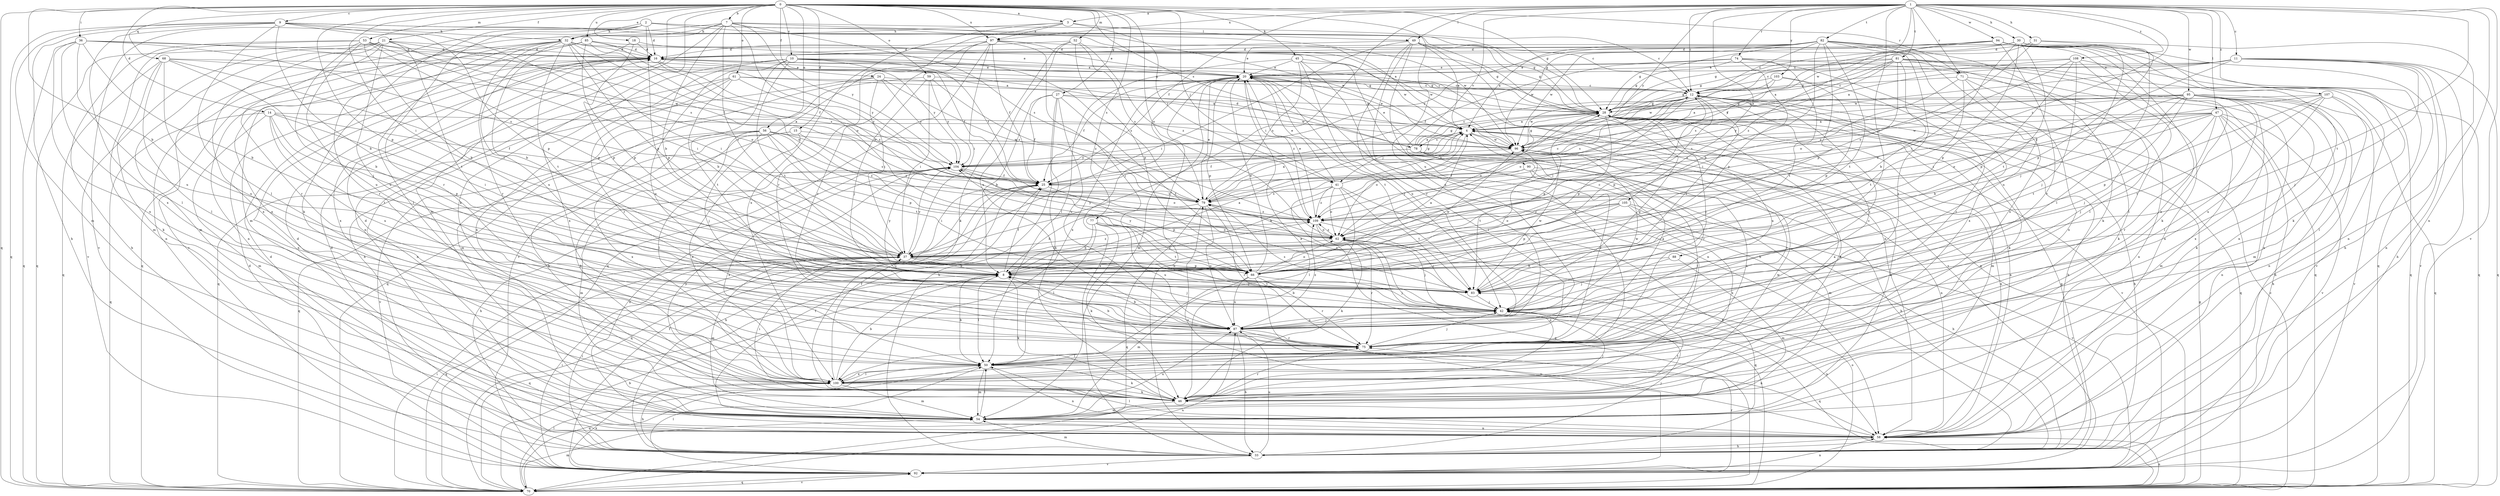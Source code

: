 strict digraph  {
0;
1;
2;
3;
4;
7;
8;
9;
10;
11;
12;
14;
15;
16;
18;
20;
21;
24;
25;
27;
28;
30;
31;
32;
33;
36;
37;
41;
42;
45;
46;
47;
49;
50;
52;
53;
54;
56;
58;
59;
61;
62;
66;
68;
70;
71;
74;
75;
77;
78;
79;
81;
82;
83;
85;
87;
88;
90;
92;
94;
95;
96;
97;
100;
103;
104;
105;
107;
108;
109;
0 -> 3  [label=a];
0 -> 7  [label=b];
0 -> 8  [label=b];
0 -> 9  [label=c];
0 -> 10  [label=c];
0 -> 14  [label=d];
0 -> 15  [label=d];
0 -> 18  [label=e];
0 -> 21  [label=f];
0 -> 24  [label=f];
0 -> 27  [label=g];
0 -> 28  [label=g];
0 -> 36  [label=i];
0 -> 37  [label=i];
0 -> 41  [label=j];
0 -> 45  [label=k];
0 -> 46  [label=k];
0 -> 52  [label=m];
0 -> 53  [label=m];
0 -> 54  [label=m];
0 -> 56  [label=n];
0 -> 59  [label=o];
0 -> 61  [label=o];
0 -> 62  [label=o];
0 -> 66  [label=p];
0 -> 68  [label=q];
0 -> 70  [label=q];
0 -> 71  [label=r];
0 -> 77  [label=s];
0 -> 78  [label=s];
0 -> 85  [label=u];
0 -> 87  [label=u];
0 -> 97  [label=x];
1 -> 3  [label=a];
1 -> 11  [label=c];
1 -> 12  [label=c];
1 -> 25  [label=f];
1 -> 30  [label=h];
1 -> 31  [label=h];
1 -> 37  [label=i];
1 -> 47  [label=l];
1 -> 49  [label=l];
1 -> 58  [label=n];
1 -> 71  [label=r];
1 -> 74  [label=r];
1 -> 81  [label=t];
1 -> 82  [label=t];
1 -> 83  [label=t];
1 -> 88  [label=v];
1 -> 90  [label=v];
1 -> 92  [label=v];
1 -> 94  [label=w];
1 -> 95  [label=w];
1 -> 96  [label=w];
1 -> 97  [label=x];
1 -> 103  [label=y];
1 -> 104  [label=y];
1 -> 105  [label=z];
1 -> 107  [label=z];
1 -> 108  [label=z];
1 -> 109  [label=z];
2 -> 4  [label=a];
2 -> 12  [label=c];
2 -> 16  [label=d];
2 -> 32  [label=h];
2 -> 46  [label=k];
2 -> 66  [label=p];
2 -> 75  [label=r];
2 -> 92  [label=v];
2 -> 96  [label=w];
3 -> 32  [label=h];
3 -> 41  [label=j];
3 -> 49  [label=l];
3 -> 75  [label=r];
3 -> 97  [label=x];
3 -> 100  [label=x];
4 -> 20  [label=e];
4 -> 41  [label=j];
4 -> 58  [label=n];
4 -> 62  [label=o];
4 -> 75  [label=r];
4 -> 78  [label=s];
4 -> 96  [label=w];
7 -> 8  [label=b];
7 -> 12  [label=c];
7 -> 28  [label=g];
7 -> 32  [label=h];
7 -> 37  [label=i];
7 -> 54  [label=m];
7 -> 58  [label=n];
7 -> 62  [label=o];
7 -> 79  [label=s];
7 -> 92  [label=v];
7 -> 104  [label=y];
8 -> 4  [label=a];
8 -> 12  [label=c];
8 -> 25  [label=f];
8 -> 28  [label=g];
8 -> 37  [label=i];
8 -> 42  [label=j];
8 -> 46  [label=k];
8 -> 50  [label=l];
8 -> 70  [label=q];
8 -> 83  [label=t];
8 -> 104  [label=y];
8 -> 109  [label=z];
9 -> 8  [label=b];
9 -> 28  [label=g];
9 -> 32  [label=h];
9 -> 33  [label=h];
9 -> 50  [label=l];
9 -> 54  [label=m];
9 -> 66  [label=p];
9 -> 70  [label=q];
9 -> 79  [label=s];
9 -> 96  [label=w];
9 -> 100  [label=x];
10 -> 8  [label=b];
10 -> 20  [label=e];
10 -> 25  [label=f];
10 -> 28  [label=g];
10 -> 33  [label=h];
10 -> 79  [label=s];
10 -> 83  [label=t];
10 -> 87  [label=u];
10 -> 100  [label=x];
10 -> 104  [label=y];
11 -> 4  [label=a];
11 -> 12  [label=c];
11 -> 20  [label=e];
11 -> 33  [label=h];
11 -> 42  [label=j];
11 -> 58  [label=n];
11 -> 70  [label=q];
11 -> 92  [label=v];
11 -> 96  [label=w];
11 -> 109  [label=z];
12 -> 28  [label=g];
12 -> 33  [label=h];
12 -> 37  [label=i];
12 -> 46  [label=k];
12 -> 62  [label=o];
12 -> 66  [label=p];
12 -> 70  [label=q];
12 -> 79  [label=s];
12 -> 83  [label=t];
12 -> 87  [label=u];
12 -> 96  [label=w];
14 -> 4  [label=a];
14 -> 25  [label=f];
14 -> 37  [label=i];
14 -> 54  [label=m];
14 -> 66  [label=p];
14 -> 70  [label=q];
14 -> 83  [label=t];
14 -> 87  [label=u];
15 -> 46  [label=k];
15 -> 70  [label=q];
15 -> 96  [label=w];
15 -> 100  [label=x];
15 -> 109  [label=z];
16 -> 20  [label=e];
16 -> 25  [label=f];
16 -> 28  [label=g];
16 -> 58  [label=n];
16 -> 100  [label=x];
16 -> 104  [label=y];
16 -> 109  [label=z];
18 -> 8  [label=b];
18 -> 16  [label=d];
18 -> 20  [label=e];
18 -> 66  [label=p];
20 -> 12  [label=c];
20 -> 25  [label=f];
20 -> 33  [label=h];
20 -> 42  [label=j];
20 -> 54  [label=m];
20 -> 58  [label=n];
20 -> 66  [label=p];
20 -> 83  [label=t];
20 -> 100  [label=x];
20 -> 109  [label=z];
21 -> 16  [label=d];
21 -> 25  [label=f];
21 -> 54  [label=m];
21 -> 62  [label=o];
21 -> 70  [label=q];
21 -> 75  [label=r];
21 -> 83  [label=t];
21 -> 87  [label=u];
21 -> 92  [label=v];
21 -> 100  [label=x];
24 -> 12  [label=c];
24 -> 37  [label=i];
24 -> 54  [label=m];
24 -> 70  [label=q];
24 -> 79  [label=s];
24 -> 104  [label=y];
25 -> 28  [label=g];
25 -> 33  [label=h];
25 -> 37  [label=i];
25 -> 66  [label=p];
25 -> 70  [label=q];
25 -> 79  [label=s];
27 -> 8  [label=b];
27 -> 25  [label=f];
27 -> 28  [label=g];
27 -> 33  [label=h];
27 -> 46  [label=k];
27 -> 83  [label=t];
27 -> 87  [label=u];
27 -> 96  [label=w];
28 -> 4  [label=a];
28 -> 33  [label=h];
28 -> 42  [label=j];
28 -> 46  [label=k];
28 -> 54  [label=m];
28 -> 58  [label=n];
28 -> 62  [label=o];
28 -> 66  [label=p];
28 -> 87  [label=u];
28 -> 92  [label=v];
30 -> 16  [label=d];
30 -> 28  [label=g];
30 -> 37  [label=i];
30 -> 42  [label=j];
30 -> 46  [label=k];
30 -> 50  [label=l];
30 -> 66  [label=p];
30 -> 83  [label=t];
31 -> 12  [label=c];
31 -> 16  [label=d];
31 -> 58  [label=n];
31 -> 62  [label=o];
31 -> 66  [label=p];
32 -> 16  [label=d];
32 -> 37  [label=i];
32 -> 50  [label=l];
32 -> 58  [label=n];
32 -> 62  [label=o];
32 -> 66  [label=p];
32 -> 70  [label=q];
32 -> 75  [label=r];
32 -> 83  [label=t];
32 -> 87  [label=u];
32 -> 96  [label=w];
32 -> 100  [label=x];
33 -> 16  [label=d];
33 -> 20  [label=e];
33 -> 28  [label=g];
33 -> 37  [label=i];
33 -> 42  [label=j];
33 -> 54  [label=m];
33 -> 87  [label=u];
33 -> 92  [label=v];
36 -> 4  [label=a];
36 -> 8  [label=b];
36 -> 16  [label=d];
36 -> 50  [label=l];
36 -> 70  [label=q];
36 -> 79  [label=s];
36 -> 87  [label=u];
36 -> 100  [label=x];
37 -> 8  [label=b];
37 -> 42  [label=j];
37 -> 54  [label=m];
37 -> 66  [label=p];
37 -> 70  [label=q];
37 -> 104  [label=y];
37 -> 109  [label=z];
41 -> 4  [label=a];
41 -> 20  [label=e];
41 -> 33  [label=h];
41 -> 50  [label=l];
41 -> 62  [label=o];
41 -> 70  [label=q];
41 -> 79  [label=s];
41 -> 83  [label=t];
41 -> 109  [label=z];
42 -> 8  [label=b];
42 -> 28  [label=g];
42 -> 58  [label=n];
42 -> 70  [label=q];
42 -> 79  [label=s];
42 -> 87  [label=u];
45 -> 20  [label=e];
45 -> 33  [label=h];
45 -> 46  [label=k];
45 -> 50  [label=l];
45 -> 79  [label=s];
45 -> 87  [label=u];
45 -> 92  [label=v];
46 -> 20  [label=e];
46 -> 37  [label=i];
46 -> 42  [label=j];
46 -> 54  [label=m];
46 -> 62  [label=o];
46 -> 75  [label=r];
46 -> 96  [label=w];
46 -> 104  [label=y];
47 -> 4  [label=a];
47 -> 8  [label=b];
47 -> 33  [label=h];
47 -> 42  [label=j];
47 -> 54  [label=m];
47 -> 58  [label=n];
47 -> 75  [label=r];
47 -> 79  [label=s];
47 -> 92  [label=v];
47 -> 96  [label=w];
47 -> 109  [label=z];
49 -> 4  [label=a];
49 -> 16  [label=d];
49 -> 28  [label=g];
49 -> 37  [label=i];
49 -> 58  [label=n];
49 -> 70  [label=q];
49 -> 75  [label=r];
49 -> 87  [label=u];
49 -> 100  [label=x];
50 -> 8  [label=b];
50 -> 46  [label=k];
50 -> 54  [label=m];
50 -> 58  [label=n];
50 -> 70  [label=q];
50 -> 100  [label=x];
52 -> 16  [label=d];
52 -> 46  [label=k];
52 -> 66  [label=p];
52 -> 79  [label=s];
52 -> 87  [label=u];
52 -> 109  [label=z];
53 -> 8  [label=b];
53 -> 16  [label=d];
53 -> 28  [label=g];
53 -> 33  [label=h];
53 -> 37  [label=i];
53 -> 42  [label=j];
53 -> 54  [label=m];
53 -> 66  [label=p];
53 -> 87  [label=u];
54 -> 4  [label=a];
54 -> 16  [label=d];
54 -> 50  [label=l];
54 -> 58  [label=n];
54 -> 83  [label=t];
54 -> 87  [label=u];
56 -> 42  [label=j];
56 -> 46  [label=k];
56 -> 50  [label=l];
56 -> 66  [label=p];
56 -> 79  [label=s];
56 -> 83  [label=t];
56 -> 92  [label=v];
56 -> 96  [label=w];
56 -> 100  [label=x];
56 -> 109  [label=z];
58 -> 16  [label=d];
58 -> 25  [label=f];
58 -> 33  [label=h];
58 -> 50  [label=l];
58 -> 79  [label=s];
59 -> 12  [label=c];
59 -> 37  [label=i];
59 -> 42  [label=j];
59 -> 70  [label=q];
59 -> 104  [label=y];
59 -> 109  [label=z];
61 -> 4  [label=a];
61 -> 12  [label=c];
61 -> 58  [label=n];
61 -> 75  [label=r];
61 -> 83  [label=t];
61 -> 100  [label=x];
61 -> 104  [label=y];
62 -> 37  [label=i];
62 -> 42  [label=j];
62 -> 70  [label=q];
62 -> 75  [label=r];
62 -> 104  [label=y];
62 -> 109  [label=z];
66 -> 4  [label=a];
66 -> 20  [label=e];
66 -> 42  [label=j];
66 -> 54  [label=m];
66 -> 62  [label=o];
66 -> 75  [label=r];
66 -> 87  [label=u];
66 -> 92  [label=v];
66 -> 96  [label=w];
66 -> 104  [label=y];
68 -> 8  [label=b];
68 -> 20  [label=e];
68 -> 37  [label=i];
68 -> 46  [label=k];
68 -> 50  [label=l];
68 -> 70  [label=q];
68 -> 87  [label=u];
68 -> 96  [label=w];
70 -> 8  [label=b];
70 -> 12  [label=c];
70 -> 28  [label=g];
70 -> 37  [label=i];
70 -> 50  [label=l];
70 -> 54  [label=m];
70 -> 58  [label=n];
70 -> 62  [label=o];
70 -> 87  [label=u];
70 -> 92  [label=v];
71 -> 12  [label=c];
71 -> 37  [label=i];
71 -> 46  [label=k];
71 -> 58  [label=n];
71 -> 83  [label=t];
71 -> 100  [label=x];
74 -> 20  [label=e];
74 -> 25  [label=f];
74 -> 28  [label=g];
74 -> 66  [label=p];
74 -> 70  [label=q];
74 -> 83  [label=t];
74 -> 100  [label=x];
75 -> 4  [label=a];
75 -> 8  [label=b];
75 -> 12  [label=c];
75 -> 42  [label=j];
75 -> 50  [label=l];
77 -> 8  [label=b];
77 -> 46  [label=k];
77 -> 50  [label=l];
77 -> 62  [label=o];
77 -> 83  [label=t];
77 -> 87  [label=u];
78 -> 4  [label=a];
78 -> 12  [label=c];
78 -> 16  [label=d];
78 -> 20  [label=e];
78 -> 25  [label=f];
78 -> 28  [label=g];
78 -> 58  [label=n];
78 -> 75  [label=r];
78 -> 100  [label=x];
79 -> 4  [label=a];
79 -> 8  [label=b];
79 -> 12  [label=c];
79 -> 20  [label=e];
79 -> 70  [label=q];
79 -> 75  [label=r];
79 -> 87  [label=u];
79 -> 109  [label=z];
81 -> 4  [label=a];
81 -> 8  [label=b];
81 -> 20  [label=e];
81 -> 28  [label=g];
81 -> 50  [label=l];
81 -> 58  [label=n];
81 -> 62  [label=o];
81 -> 70  [label=q];
81 -> 79  [label=s];
81 -> 92  [label=v];
81 -> 104  [label=y];
82 -> 4  [label=a];
82 -> 8  [label=b];
82 -> 12  [label=c];
82 -> 16  [label=d];
82 -> 20  [label=e];
82 -> 28  [label=g];
82 -> 46  [label=k];
82 -> 58  [label=n];
82 -> 66  [label=p];
82 -> 75  [label=r];
82 -> 83  [label=t];
82 -> 87  [label=u];
82 -> 96  [label=w];
82 -> 100  [label=x];
82 -> 104  [label=y];
83 -> 42  [label=j];
83 -> 79  [label=s];
83 -> 96  [label=w];
85 -> 16  [label=d];
85 -> 25  [label=f];
85 -> 28  [label=g];
85 -> 58  [label=n];
85 -> 66  [label=p];
85 -> 75  [label=r];
85 -> 79  [label=s];
87 -> 8  [label=b];
87 -> 33  [label=h];
87 -> 42  [label=j];
87 -> 58  [label=n];
87 -> 75  [label=r];
87 -> 96  [label=w];
87 -> 109  [label=z];
88 -> 8  [label=b];
88 -> 42  [label=j];
88 -> 54  [label=m];
90 -> 8  [label=b];
90 -> 25  [label=f];
90 -> 33  [label=h];
90 -> 50  [label=l];
90 -> 54  [label=m];
92 -> 16  [label=d];
92 -> 25  [label=f];
92 -> 37  [label=i];
92 -> 50  [label=l];
92 -> 58  [label=n];
92 -> 70  [label=q];
92 -> 75  [label=r];
92 -> 100  [label=x];
94 -> 16  [label=d];
94 -> 25  [label=f];
94 -> 33  [label=h];
94 -> 46  [label=k];
94 -> 58  [label=n];
94 -> 70  [label=q];
94 -> 75  [label=r];
94 -> 96  [label=w];
94 -> 100  [label=x];
94 -> 109  [label=z];
95 -> 4  [label=a];
95 -> 28  [label=g];
95 -> 33  [label=h];
95 -> 42  [label=j];
95 -> 46  [label=k];
95 -> 50  [label=l];
95 -> 54  [label=m];
95 -> 58  [label=n];
95 -> 62  [label=o];
95 -> 79  [label=s];
95 -> 83  [label=t];
95 -> 92  [label=v];
95 -> 100  [label=x];
95 -> 104  [label=y];
96 -> 28  [label=g];
96 -> 75  [label=r];
96 -> 83  [label=t];
96 -> 104  [label=y];
97 -> 16  [label=d];
97 -> 20  [label=e];
97 -> 25  [label=f];
97 -> 37  [label=i];
97 -> 42  [label=j];
97 -> 70  [label=q];
97 -> 75  [label=r];
97 -> 92  [label=v];
97 -> 96  [label=w];
100 -> 4  [label=a];
100 -> 8  [label=b];
100 -> 16  [label=d];
100 -> 25  [label=f];
100 -> 33  [label=h];
100 -> 46  [label=k];
100 -> 50  [label=l];
100 -> 54  [label=m];
103 -> 12  [label=c];
103 -> 28  [label=g];
103 -> 66  [label=p];
103 -> 75  [label=r];
103 -> 96  [label=w];
104 -> 25  [label=f];
104 -> 33  [label=h];
104 -> 54  [label=m];
104 -> 58  [label=n];
104 -> 62  [label=o];
104 -> 100  [label=x];
105 -> 33  [label=h];
105 -> 37  [label=i];
105 -> 62  [label=o];
105 -> 66  [label=p];
105 -> 92  [label=v];
105 -> 100  [label=x];
105 -> 109  [label=z];
107 -> 28  [label=g];
107 -> 50  [label=l];
107 -> 66  [label=p];
107 -> 70  [label=q];
107 -> 83  [label=t];
107 -> 87  [label=u];
107 -> 109  [label=z];
108 -> 20  [label=e];
108 -> 28  [label=g];
108 -> 42  [label=j];
108 -> 50  [label=l];
108 -> 66  [label=p];
108 -> 70  [label=q];
108 -> 109  [label=z];
109 -> 20  [label=e];
109 -> 42  [label=j];
109 -> 46  [label=k];
109 -> 62  [label=o];
}
